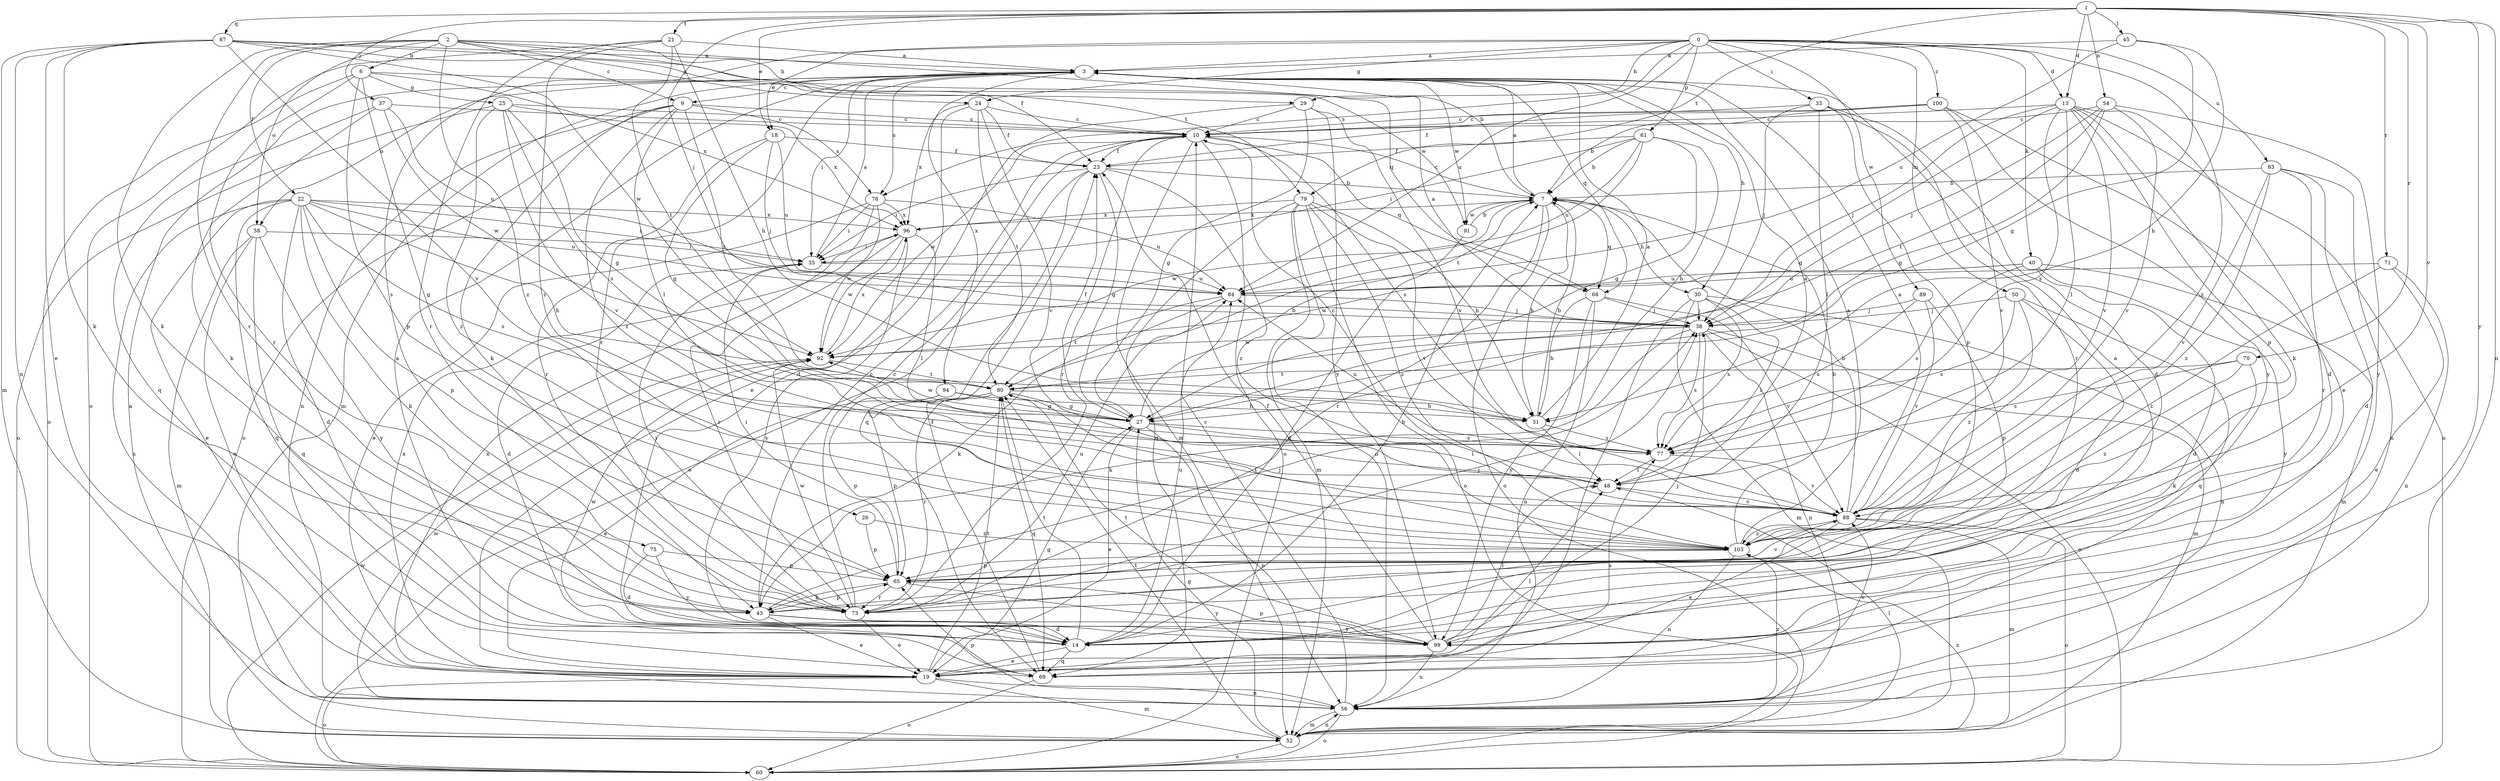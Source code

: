 strict digraph  {
0;
1;
2;
3;
6;
7;
9;
10;
13;
14;
18;
19;
21;
22;
23;
24;
25;
26;
27;
29;
30;
31;
33;
35;
37;
38;
40;
43;
45;
48;
50;
52;
54;
56;
58;
60;
61;
65;
67;
68;
69;
70;
71;
73;
75;
76;
77;
79;
80;
83;
84;
88;
89;
91;
92;
94;
96;
99;
100;
103;
0 -> 3  [label=a];
0 -> 13  [label=d];
0 -> 18  [label=e];
0 -> 24  [label=g];
0 -> 29  [label=h];
0 -> 33  [label=i];
0 -> 40  [label=k];
0 -> 50  [label=m];
0 -> 61  [label=p];
0 -> 75  [label=s];
0 -> 76  [label=s];
0 -> 83  [label=u];
0 -> 84  [label=u];
0 -> 89  [label=w];
0 -> 100  [label=z];
0 -> 103  [label=z];
1 -> 13  [label=d];
1 -> 18  [label=e];
1 -> 21  [label=f];
1 -> 37  [label=j];
1 -> 38  [label=j];
1 -> 45  [label=l];
1 -> 54  [label=n];
1 -> 56  [label=n];
1 -> 67  [label=q];
1 -> 70  [label=r];
1 -> 71  [label=r];
1 -> 79  [label=t];
1 -> 88  [label=v];
1 -> 99  [label=y];
2 -> 6  [label=b];
2 -> 9  [label=c];
2 -> 22  [label=f];
2 -> 24  [label=g];
2 -> 29  [label=h];
2 -> 43  [label=k];
2 -> 58  [label=o];
2 -> 68  [label=q];
2 -> 73  [label=r];
2 -> 79  [label=t];
2 -> 103  [label=z];
3 -> 9  [label=c];
3 -> 30  [label=h];
3 -> 35  [label=i];
3 -> 52  [label=m];
3 -> 58  [label=o];
3 -> 68  [label=q];
3 -> 73  [label=r];
3 -> 76  [label=s];
3 -> 91  [label=w];
3 -> 94  [label=x];
6 -> 25  [label=g];
6 -> 26  [label=g];
6 -> 60  [label=o];
6 -> 65  [label=p];
6 -> 73  [label=r];
6 -> 91  [label=w];
6 -> 96  [label=x];
7 -> 3  [label=a];
7 -> 10  [label=c];
7 -> 30  [label=h];
7 -> 31  [label=h];
7 -> 60  [label=o];
7 -> 68  [label=q];
7 -> 73  [label=r];
7 -> 91  [label=w];
7 -> 92  [label=w];
7 -> 96  [label=x];
9 -> 10  [label=c];
9 -> 43  [label=k];
9 -> 48  [label=l];
9 -> 56  [label=n];
9 -> 60  [label=o];
9 -> 76  [label=s];
9 -> 80  [label=t];
9 -> 103  [label=z];
10 -> 23  [label=f];
10 -> 52  [label=m];
10 -> 60  [label=o];
10 -> 68  [label=q];
10 -> 73  [label=r];
10 -> 77  [label=s];
10 -> 92  [label=w];
13 -> 10  [label=c];
13 -> 14  [label=d];
13 -> 27  [label=g];
13 -> 38  [label=j];
13 -> 43  [label=k];
13 -> 48  [label=l];
13 -> 60  [label=o];
13 -> 65  [label=p];
13 -> 77  [label=s];
13 -> 88  [label=v];
14 -> 3  [label=a];
14 -> 7  [label=b];
14 -> 19  [label=e];
14 -> 69  [label=q];
14 -> 80  [label=t];
14 -> 84  [label=u];
14 -> 92  [label=w];
18 -> 23  [label=f];
18 -> 27  [label=g];
18 -> 38  [label=j];
18 -> 73  [label=r];
18 -> 84  [label=u];
19 -> 27  [label=g];
19 -> 48  [label=l];
19 -> 52  [label=m];
19 -> 56  [label=n];
19 -> 60  [label=o];
19 -> 77  [label=s];
19 -> 80  [label=t];
19 -> 96  [label=x];
21 -> 3  [label=a];
21 -> 31  [label=h];
21 -> 60  [label=o];
21 -> 73  [label=r];
21 -> 80  [label=t];
21 -> 103  [label=z];
22 -> 14  [label=d];
22 -> 19  [label=e];
22 -> 31  [label=h];
22 -> 35  [label=i];
22 -> 43  [label=k];
22 -> 56  [label=n];
22 -> 65  [label=p];
22 -> 69  [label=q];
22 -> 77  [label=s];
22 -> 84  [label=u];
22 -> 96  [label=x];
23 -> 7  [label=b];
23 -> 27  [label=g];
23 -> 35  [label=i];
23 -> 60  [label=o];
23 -> 69  [label=q];
23 -> 103  [label=z];
24 -> 10  [label=c];
24 -> 14  [label=d];
24 -> 23  [label=f];
24 -> 80  [label=t];
24 -> 88  [label=v];
24 -> 96  [label=x];
25 -> 10  [label=c];
25 -> 27  [label=g];
25 -> 60  [label=o];
25 -> 77  [label=s];
25 -> 88  [label=v];
25 -> 96  [label=x];
25 -> 103  [label=z];
26 -> 65  [label=p];
26 -> 103  [label=z];
27 -> 7  [label=b];
27 -> 19  [label=e];
27 -> 23  [label=f];
27 -> 48  [label=l];
27 -> 56  [label=n];
27 -> 77  [label=s];
27 -> 92  [label=w];
29 -> 10  [label=c];
29 -> 19  [label=e];
29 -> 27  [label=g];
29 -> 88  [label=v];
29 -> 99  [label=y];
30 -> 38  [label=j];
30 -> 48  [label=l];
30 -> 52  [label=m];
30 -> 56  [label=n];
30 -> 69  [label=q];
30 -> 77  [label=s];
31 -> 3  [label=a];
31 -> 7  [label=b];
31 -> 48  [label=l];
31 -> 77  [label=s];
33 -> 10  [label=c];
33 -> 14  [label=d];
33 -> 38  [label=j];
33 -> 48  [label=l];
33 -> 65  [label=p];
33 -> 73  [label=r];
35 -> 3  [label=a];
35 -> 14  [label=d];
35 -> 84  [label=u];
37 -> 10  [label=c];
37 -> 43  [label=k];
37 -> 69  [label=q];
37 -> 84  [label=u];
37 -> 92  [label=w];
38 -> 3  [label=a];
38 -> 43  [label=k];
38 -> 52  [label=m];
38 -> 56  [label=n];
38 -> 60  [label=o];
38 -> 77  [label=s];
38 -> 92  [label=w];
40 -> 14  [label=d];
40 -> 52  [label=m];
40 -> 77  [label=s];
40 -> 84  [label=u];
40 -> 92  [label=w];
40 -> 99  [label=y];
43 -> 10  [label=c];
43 -> 14  [label=d];
43 -> 19  [label=e];
43 -> 38  [label=j];
43 -> 65  [label=p];
43 -> 99  [label=y];
45 -> 3  [label=a];
45 -> 27  [label=g];
45 -> 31  [label=h];
45 -> 84  [label=u];
48 -> 3  [label=a];
48 -> 10  [label=c];
48 -> 88  [label=v];
50 -> 14  [label=d];
50 -> 38  [label=j];
50 -> 69  [label=q];
50 -> 77  [label=s];
50 -> 103  [label=z];
52 -> 3  [label=a];
52 -> 27  [label=g];
52 -> 48  [label=l];
52 -> 56  [label=n];
52 -> 60  [label=o];
52 -> 80  [label=t];
52 -> 103  [label=z];
54 -> 10  [label=c];
54 -> 27  [label=g];
54 -> 38  [label=j];
54 -> 80  [label=t];
54 -> 88  [label=v];
54 -> 99  [label=y];
56 -> 10  [label=c];
56 -> 52  [label=m];
56 -> 60  [label=o];
56 -> 65  [label=p];
56 -> 92  [label=w];
56 -> 103  [label=z];
58 -> 19  [label=e];
58 -> 35  [label=i];
58 -> 52  [label=m];
58 -> 69  [label=q];
58 -> 99  [label=y];
60 -> 92  [label=w];
61 -> 7  [label=b];
61 -> 23  [label=f];
61 -> 27  [label=g];
61 -> 31  [label=h];
61 -> 35  [label=i];
61 -> 80  [label=t];
61 -> 84  [label=u];
65 -> 35  [label=i];
65 -> 43  [label=k];
65 -> 73  [label=r];
65 -> 88  [label=v];
65 -> 99  [label=y];
67 -> 3  [label=a];
67 -> 7  [label=b];
67 -> 19  [label=e];
67 -> 23  [label=f];
67 -> 43  [label=k];
67 -> 52  [label=m];
67 -> 56  [label=n];
67 -> 88  [label=v];
67 -> 92  [label=w];
68 -> 31  [label=h];
68 -> 38  [label=j];
68 -> 56  [label=n];
68 -> 88  [label=v];
68 -> 99  [label=y];
69 -> 23  [label=f];
69 -> 60  [label=o];
69 -> 88  [label=v];
70 -> 43  [label=k];
70 -> 77  [label=s];
70 -> 80  [label=t];
70 -> 103  [label=z];
71 -> 19  [label=e];
71 -> 56  [label=n];
71 -> 84  [label=u];
71 -> 103  [label=z];
73 -> 10  [label=c];
73 -> 19  [label=e];
73 -> 35  [label=i];
73 -> 38  [label=j];
73 -> 84  [label=u];
73 -> 92  [label=w];
75 -> 14  [label=d];
75 -> 65  [label=p];
75 -> 99  [label=y];
76 -> 19  [label=e];
76 -> 35  [label=i];
76 -> 56  [label=n];
76 -> 84  [label=u];
76 -> 92  [label=w];
76 -> 96  [label=x];
77 -> 48  [label=l];
77 -> 84  [label=u];
77 -> 88  [label=v];
79 -> 31  [label=h];
79 -> 52  [label=m];
79 -> 56  [label=n];
79 -> 60  [label=o];
79 -> 69  [label=q];
79 -> 88  [label=v];
79 -> 96  [label=x];
79 -> 103  [label=z];
80 -> 27  [label=g];
80 -> 31  [label=h];
80 -> 65  [label=p];
80 -> 69  [label=q];
80 -> 73  [label=r];
83 -> 7  [label=b];
83 -> 14  [label=d];
83 -> 56  [label=n];
83 -> 73  [label=r];
83 -> 88  [label=v];
83 -> 103  [label=z];
84 -> 38  [label=j];
84 -> 43  [label=k];
84 -> 80  [label=t];
88 -> 3  [label=a];
88 -> 7  [label=b];
88 -> 19  [label=e];
88 -> 52  [label=m];
88 -> 60  [label=o];
88 -> 103  [label=z];
89 -> 38  [label=j];
89 -> 65  [label=p];
89 -> 77  [label=s];
89 -> 88  [label=v];
91 -> 7  [label=b];
91 -> 14  [label=d];
92 -> 80  [label=t];
92 -> 96  [label=x];
94 -> 19  [label=e];
94 -> 27  [label=g];
94 -> 31  [label=h];
94 -> 65  [label=p];
96 -> 35  [label=i];
96 -> 48  [label=l];
96 -> 73  [label=r];
96 -> 92  [label=w];
96 -> 99  [label=y];
99 -> 3  [label=a];
99 -> 23  [label=f];
99 -> 38  [label=j];
99 -> 48  [label=l];
99 -> 56  [label=n];
99 -> 65  [label=p];
99 -> 80  [label=t];
100 -> 7  [label=b];
100 -> 10  [label=c];
100 -> 19  [label=e];
100 -> 23  [label=f];
100 -> 88  [label=v];
100 -> 99  [label=y];
103 -> 3  [label=a];
103 -> 7  [label=b];
103 -> 56  [label=n];
103 -> 65  [label=p];
103 -> 80  [label=t];
}
